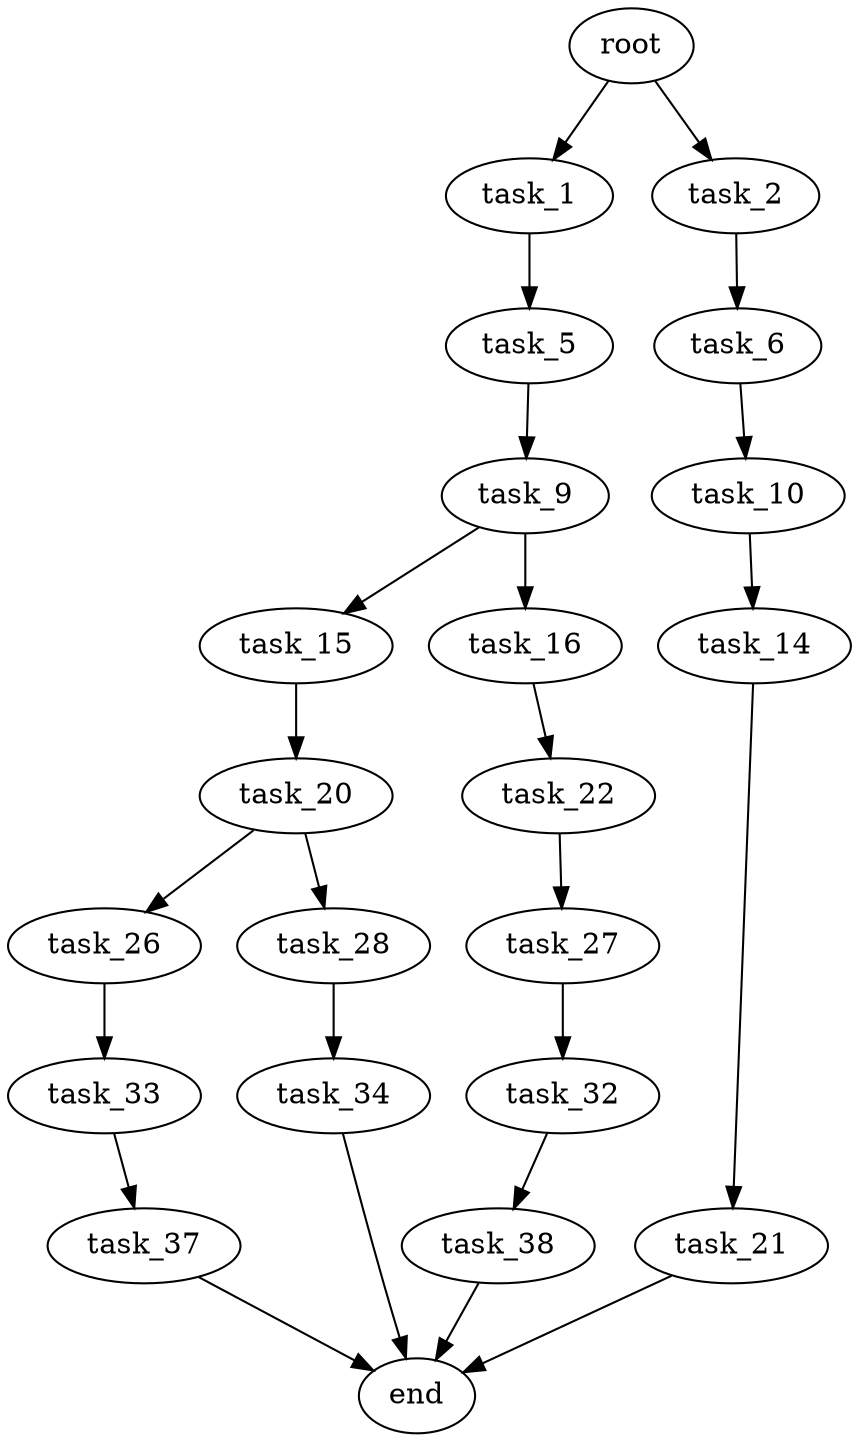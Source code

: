digraph G {
  root [size="0.000000"];
  task_1 [size="28749325542.000000"];
  task_2 [size="231928233984.000000"];
  task_5 [size="3929797275.000000"];
  task_6 [size="14495071049.000000"];
  task_9 [size="84966491883.000000"];
  task_10 [size="28991029248.000000"];
  task_14 [size="1154356272.000000"];
  task_15 [size="549755813888.000000"];
  task_16 [size="9316138244.000000"];
  task_20 [size="65740221225.000000"];
  task_21 [size="231928233984.000000"];
  task_22 [size="10632397416.000000"];
  task_26 [size="29016985440.000000"];
  task_27 [size="12923133996.000000"];
  task_28 [size="17753054720.000000"];
  task_32 [size="25138944813.000000"];
  task_33 [size="1036822522.000000"];
  task_34 [size="6500100573.000000"];
  task_37 [size="368293445632.000000"];
  task_38 [size="549755813888.000000"];
  end [size="0.000000"];

  root -> task_1 [size="1.000000"];
  root -> task_2 [size="1.000000"];
  task_1 -> task_5 [size="838860800.000000"];
  task_2 -> task_6 [size="301989888.000000"];
  task_5 -> task_9 [size="411041792.000000"];
  task_6 -> task_10 [size="838860800.000000"];
  task_9 -> task_15 [size="75497472.000000"];
  task_9 -> task_16 [size="75497472.000000"];
  task_10 -> task_14 [size="75497472.000000"];
  task_14 -> task_21 [size="75497472.000000"];
  task_15 -> task_20 [size="536870912.000000"];
  task_16 -> task_22 [size="301989888.000000"];
  task_20 -> task_26 [size="75497472.000000"];
  task_20 -> task_28 [size="75497472.000000"];
  task_21 -> end [size="1.000000"];
  task_22 -> task_27 [size="209715200.000000"];
  task_26 -> task_33 [size="33554432.000000"];
  task_27 -> task_32 [size="209715200.000000"];
  task_28 -> task_34 [size="33554432.000000"];
  task_32 -> task_38 [size="536870912.000000"];
  task_33 -> task_37 [size="33554432.000000"];
  task_34 -> end [size="1.000000"];
  task_37 -> end [size="1.000000"];
  task_38 -> end [size="1.000000"];
}
